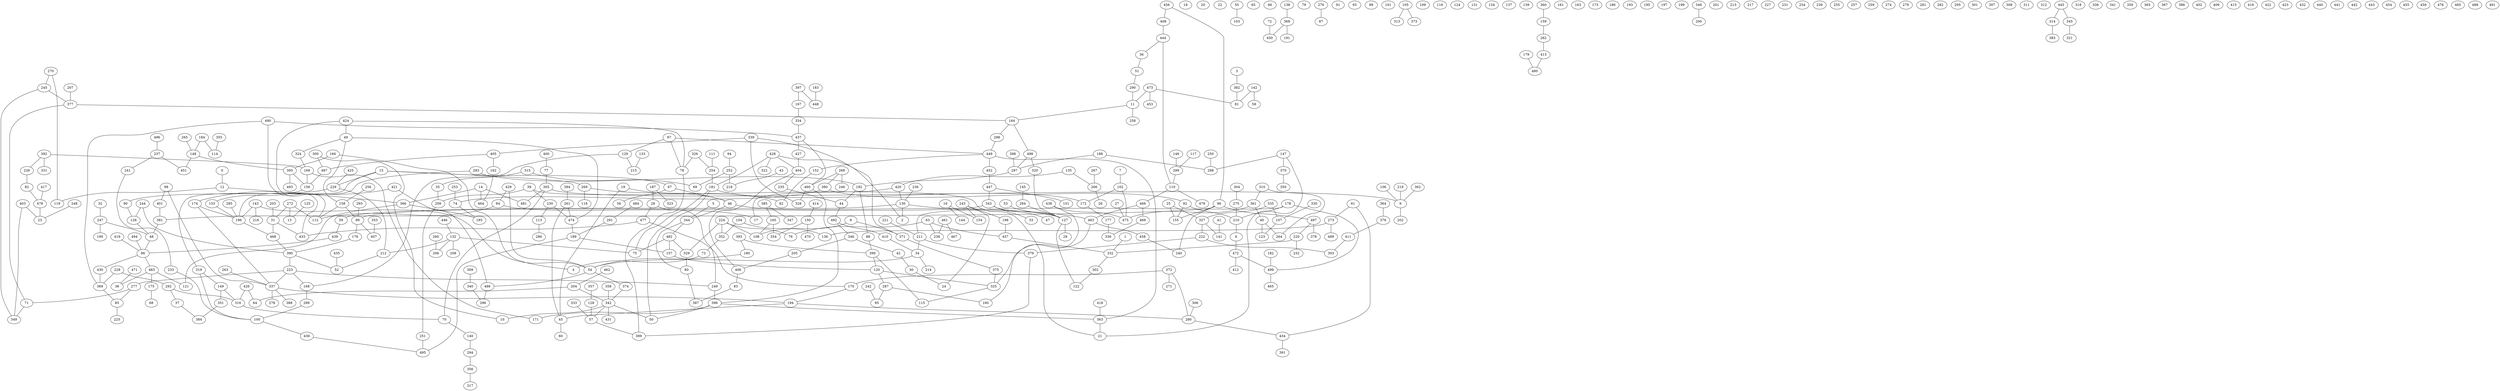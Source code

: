 graph G {
  0;
  1;
  2;
  3;
  4;
  5;
  6;
  7;
  8;
  9;
  10;
  11;
  12;
  13;
  14;
  15;
  16;
  17;
  18;
  19;
  20;
  21;
  22;
  23;
  24;
  25;
  26;
  27;
  28;
  29;
  30;
  31;
  32;
  33;
  34;
  35;
  36;
  37;
  38;
  39;
  40;
  41;
  42;
  43;
  44;
  45;
  46;
  47;
  48;
  49;
  50;
  51;
  52;
  53;
  54;
  55;
  56;
  57;
  58;
  59;
  60;
  61;
  62;
  63;
  64;
  65;
  66;
  67;
  68;
  69;
  70;
  71;
  72;
  73;
  74;
  75;
  76;
  77;
  78;
  79;
  80;
  81;
  82;
  83;
  84;
  85;
  86;
  87;
  88;
  89;
  90;
  91;
  92;
  93;
  94;
  95;
  96;
  97;
  98;
  99;
  100;
  101;
  102;
  103;
  104;
  105;
  106;
  107;
  108;
  109;
  110;
  111;
  112;
  113;
  114;
  115;
  116;
  117;
  118;
  119;
  120;
  121;
  122;
  123;
  124;
  125;
  126;
  127;
  128;
  129;
  130;
  131;
  132;
  133;
  134;
  135;
  136;
  137;
  138;
  139;
  140;
  141;
  142;
  143;
  144;
  145;
  146;
  147;
  148;
  149;
  150;
  151;
  152;
  153;
  154;
  155;
  156;
  157;
  158;
  159;
  160;
  161;
  162;
  163;
  164;
  165;
  166;
  167;
  168;
  169;
  170;
  171;
  172;
  173;
  174;
  175;
  176;
  177;
  178;
  179;
  180;
  181;
  182;
  183;
  184;
  185;
  186;
  187;
  188;
  189;
  190;
  191;
  192;
  193;
  194;
  195;
  196;
  197;
  198;
  199;
  200;
  201;
  202;
  203;
  204;
  205;
  206;
  207;
  208;
  209;
  210;
  211;
  212;
  213;
  214;
  215;
  216;
  217;
  218;
  219;
  220;
  221;
  222;
  223;
  224;
  225;
  226;
  227;
  228;
  229;
  230;
  231;
  232;
  233;
  234;
  235;
  236;
  237;
  238;
  239;
  240;
  241;
  242;
  243;
  244;
  245;
  246;
  247;
  248;
  249;
  250;
  251;
  252;
  253;
  254;
  255;
  256;
  257;
  258;
  259;
  260;
  261;
  262;
  263;
  264;
  265;
  266;
  267;
  268;
  269;
  270;
  271;
  272;
  273;
  274;
  275;
  276;
  277;
  278;
  279;
  280;
  281;
  282;
  283;
  284;
  285;
  286;
  287;
  288;
  289;
  290;
  291;
  292;
  293;
  294;
  295;
  296;
  297;
  298;
  299;
  300;
  301;
  302;
  303;
  304;
  305;
  306;
  307;
  308;
  309;
  310;
  311;
  312;
  313;
  314;
  315;
  316;
  317;
  318;
  319;
  320;
  321;
  322;
  323;
  324;
  325;
  326;
  327;
  328;
  329;
  330;
  331;
  332;
  333;
  334;
  335;
  336;
  337;
  338;
  339;
  340;
  341;
  342;
  343;
  344;
  345;
  346;
  347;
  348;
  349;
  350;
  351;
  352;
  353;
  354;
  355;
  356;
  357;
  358;
  359;
  360;
  361;
  362;
  363;
  364;
  365;
  366;
  367;
  368;
  369;
  370;
  371;
  372;
  373;
  374;
  375;
  376;
  377;
  378;
  379;
  380;
  381;
  382;
  383;
  384;
  385;
  386;
  387;
  388;
  389;
  390;
  391;
  392;
  393;
  394;
  395;
  396;
  397;
  398;
  399;
  400;
  401;
  402;
  403;
  404;
  405;
  406;
  407;
  408;
  409;
  410;
  411;
  412;
  413;
  414;
  415;
  416;
  417;
  418;
  419;
  420;
  421;
  422;
  423;
  424;
  425;
  426;
  427;
  428;
  429;
  430;
  431;
  432;
  433;
  434;
  435;
  436;
  437;
  438;
  439;
  440;
  441;
  442;
  443;
  444;
  445;
  446;
  447;
  448;
  449;
  450;
  451;
  452;
  453;
  454;
  455;
  456;
  457;
  458;
  459;
  460;
  461;
  462;
  463;
  464;
  465;
  466;
  467;
  468;
  469;
  470;
  471;
  472;
  473;
  474;
  475;
  476;
  477;
  478;
  479;
  480;
  481;
  482;
  483;
  484;
  485;
  486;
  487;
  488;
  489;
  490;
  491;
  492;
  493;
  494;
  495;
  496;
  497;
  498;
  499;
   315 -- 35;
   352 -- 73;
   463 -- 458;
   472 -- 412;
   233 -- 100;
   297 -- 192;
   43 -- 218;
   405 -- 487;
   117 -- 299;
   176 -- 390;
   429 -- 54;
   37 -- 384;
   372 -- 271;
   128 -- 57;
   132 -- 208;
   447 -- 343;
   9 -- 202;
   179 -- 480;
   77 -- 305;
   212 -- 52;
   211 -- 379;
   249 -- 396;
   59 -- 439;
   410 -- 34;
   110 -- 479;
   54 -- 486;
   253 -- 74;
   80 -- 387;
   132 -- 206;
   408 -- 444;
   425 -- 229;
   51 -- 290;
   272 -- 31;
   273 -- 136;
   16 -- 144;
   417 -- 478;
   446 -- 132;
   71 -- 349;
   421 -- 174;
   130 -- 59;
   174 -- 337;
   188 -- 297;
   133 -- 215;
   248 -- 23;
   306 -- 280;
   263 -- 337;
   368 -- 450;
   346 -- 42;
   243 -- 24;
   223 -- 249;
   265 -- 148;
   272 -- 112;
   229 -- 212;
   342 -- 10;
   498 -- 297;
   138 -- 368;
   404 -- 406;
   130 -- 2;
   284 -- 127;
   39 -- 209;
   366 -- 185;
   363 -- 21;
   150 -- 354;
   486 -- 296;
   461 -- 238;
   269 -- 62;
   268 -- 380;
   40 -- 123;
   28 -- 249;
   169 -- 171;
   340 -- 296;
   364 -- 376;
   237 -- 451;
   98 -- 337;
   159 -- 262;
   92 -- 210;
   27 -- 475;
   147 -- 21;
   16 -- 154;
   414 -- 150;
   78 -- 389;
   237 -- 241;
   335 -- 327;
   158 -- 89;
   221 -- 211;
   494 -- 86;
   32 -- 247;
   96 -- 155;
   243 -- 154;
   372 -- 170;
   285 -- 196;
   399 -- 115;
   11 -- 258;
   294 -- 356;
   85 -- 225;
   230 -- 113;
   324 -- 169;
   220 -- 232;
   34 -- 214;
   269 -- 118;
   339 -- 371;
   424 -- 78;
   379 -- 389;
   399 -- 120;
   243 -- 198;
   404 -- 235;
   183 -- 448;
   220 -- 332;
   326 -- 78;
   277 -- 71;
   174 -- 196;
   280 -- 434;
   96 -- 497;
   375 -- 325;
   42 -- 30;
   361 -- 475;
   153 -- 196;
   104 -- 352;
   300 -- 487;
   353 -- 407;
   283 -- 196;
   372 -- 280;
   31 -- 468;
   14 -- 366;
   411 -- 303;
   194 -- 280;
   469 -- 336;
   164 -- 498;
   89 -- 176;
   187 -- 28;
   61 -- 273;
   374 -- 342;
   319 -- 149;
   456 -- 408;
   368 -- 191;
   287 -- 95;
   406 -- 83;
   252 -- 218;
   499 -- 465;
   235 -- 44;
   25 -- 327;
   166 -- 4;
   382 -- 81;
   497 -- 220;
   96 -- 240;
   356 -- 317;
   270 -- 119;
   96 -- 381;
   444 -- 110;
   15 -- 67;
   207 -- 377;
   127 -- 122;
   421 -- 486;
   6 -- 472;
   462 -- 204;
   262 -- 413;
   380 -- 92;
   94 -- 252;
   267 -- 266;
   314 -- 383;
   204 -- 342;
   370 -- 350;
   266 -- 26;
   424 -- 112;
   496 -- 237;
   228 -- 369;
   252 -- 69;
   381 -- 48;
   145 -- 284;
   405 -- 162;
   245 -- 377;
   86 -- 430;
   390 -- 223;
   342 -- 50;
   244 -- 126;
   427 -- 404;
   169 -- 156;
   72 -- 450;
   343 -- 47;
   460 -- 328;
   251 -- 495;
   319 -- 100;
   339 -- 405;
   129 -- 168;
   86 -- 483;
   11 -- 164;
   371 -- 375;
   351 -- 384;
   310 -- 264;
   150 -- 470;
   335 -- 107;
   293 -- 89;
   428 -- 181;
   97 -- 449;
   98 -- 401;
   268 -- 246;
   142 -- 81;
   471 -- 38;
   342 -- 431;
   188 -- 288;
   15 -- 229;
   102 -- 172;
   348 -- 200;
   149 -- 316;
   398 -- 297;
   189 -- 157;
   182 -- 499;
   61 -- 434;
   490 -- 433;
   209 -- 251;
   403 -- 349;
   152 -- 62;
   460 -- 396;
   482 -- 329;
   305 -- 481;
   143 -- 216;
   107 -- 123;
   363 -- 449;
   242 -- 95;
   358 -- 342;
   261 -- 45;
   483 -- 38;
   247 -- 190;
   357 -- 128;
   219 -- 9;
   498 -- 320;
   175 -- 68;
   222 -- 379;
   466 -- 469;
   230 -- 474;
   385 -- 347;
   100 -- 436;
   400 -- 77;
   39 -- 230;
   172 -- 177;
   482 -- 157;
   129 -- 215;
   44 -- 492;
   403 -- 23;
   162 -- 464;
   456 -- 96;
   315 -- 69;
   457 -- 332;
   19 -- 46;
   222 -- 303;
   468 -- 390;
   149 -- 351;
   164 -- 298;
   437 -- 460;
   277 -- 85;
   439 -- 86;
   241 -- 233;
   316 -- 70;
   447 -- 151;
   329 -- 80;
   104 -- 136;
   483 -- 175;
   111 -- 254;
   3 -- 382;
   14 -- 481;
   428 -- 404;
   178 -- 211;
   63 -- 457;
   34 -- 54;
   226 -- 82;
   165 -- 108;
   89 -- 407;
   127 -- 29;
   244 -- 390;
   15 -- 269;
   458 -- 240;
   438 -- 475;
   142 -- 58;
   8 -- 371;
   497 -- 378;
   482 -- 75;
   349 -- 245;
   477 -- 170;
   334 -- 437;
   210 -- 6;
   305 -- 9;
   473 -- 81;
   396 -- 363;
   484 -- 291;
   337 -- 388;
   291 -- 189;
   106 -- 9;
   1 -- 332;
   461 -- 467;
   360 -- 159;
   429 -- 84;
   7 -- 102;
   256 -- 158;
   236 -- 130;
   84 -- 17;
   224 -- 352;
   181 -- 172;
   430 -- 369;
   46 -- 344;
   292 -- 37;
   377 -- 164;
   36 -- 51;
   302 -- 122;
   272 -- 13;
   224 -- 76;
   157 -- 120;
   436 -- 495;
   337 -- 278;
   67 -- 56;
   304 -- 275;
   333 -- 57;
   73 -- 4;
   147 -- 288;
   178 -- 210;
   343 -- 33;
   326 -- 254;
   390 -- 52;
   211 -- 34;
   166 -- 395;
   260 -- 206;
   5 -- 344;
   14 -- 464;
   366 -- 121;
   396 -- 171;
   30 -- 24;
   180 -- 54;
   135 -- 266;
   393 -- 180;
   254 -- 181;
   325 -- 115;
   268 -- 460;
   83 -- 387;
   492 -- 346;
   63 -- 76;
   41 -- 141;
   192 -- 44;
   70 -- 140;
   82 -- 478;
   12 -- 119;
   449 -- 152;
   130 -- 463;
   113 -- 286;
   474 -- 189;
   394 -- 261;
   299 -- 110;
   473 -- 11;
   181 -- 75;
   418 -- 363;
   192 -- 88;
   397 -- 167;
   198 -- 457;
   327 -- 141;
   55 -- 103;
   466 -- 463;
   223 -- 168;
   194 -- 45;
   393 -- 399;
   289 -- 100;
   435 -- 52;
   449 -- 452;
   337 -- 194;
   395 -- 156;
   426 -- 316;
   261 -- 474;
   452 -- 447;
   345 -- 321;
   184 -- 148;
   490 -- 437;
   463 -- 325;
   120 -- 287;
   445 -- 345;
   492 -- 410;
   187 -- 323;
   165 -- 354;
   46 -- 127;
   143 -- 196;
   168 -- 289;
   135 -- 420;
   283 -- 192;
   49 -- 474;
   90 -- 126;
   247 -- 48;
   424 -- 49;
   444 -- 36;
   105 -- 313;
   223 -- 277;
   428 -- 2;
   143 -- 54;
   483 -- 121;
   97 -- 129;
   181 -- 50;
   31 -- 433;
   376 -- 411;
   177 -- 336;
   229 -- 90;
   401 -- 381;
   88 -- 399;
   276 -- 87;
   28 -- 477;
   80 -- 344;
   298 -- 449;
   45 -- 60;
   380 -- 74;
   309 -- 340;
   413 -- 480;
   146 -- 299;
   84 -- 112;
   203 -- 31;
   330 -- 107;
   39 -- 21;
   120 -- 325;
   419 -- 86;
   428 -- 322;
   158 -- 112;
   15 -- 319;
   300 -- 10;
   148 -- 451;
   392 -- 169;
   54 -- 374;
   25 -- 155;
   344 -- 482;
   204 -- 64;
   342 -- 57;
   377 -- 71;
   67 -- 46;
   395 -- 493;
   132 -- 212;
   105 -- 373;
   196 -- 468;
   12 -- 366;
   97 -- 78;
   92 -- 155;
   63 -- 238;
   49 -- 324;
   273 -- 489;
   362 -- 9;
   48 -- 86;
   292 -- 316;
   327 -- 222;
   426 -- 64;
   53 -- 127;
   392 -- 331;
   0 -- 12;
   49 -- 158;
   385 -- 165;
   420 -- 17;
   189 -- 495;
   224 -- 108;
   132 -- 75;
   445 -- 314;
   140 -- 294;
   369 -- 85;
   477 -- 433;
   396 -- 50;
   57 -- 389;
   126 -- 48;
   125 -- 13;
   40 -- 264;
   270 -- 245;
   343 -- 89;
   250 -- 288;
   310 -- 361;
   110 -- 466;
   320 -- 127;
   223 -- 337;
   148 -- 395;
   205 -- 406;
   339 -- 328;
   178 -- 499;
   392 -- 226;
   473 -- 453;
   35 -- 209;
   332 -- 302;
   19 -- 45;
   305 -- 70;
   472 -- 499;
   487 -- 156;
   434 -- 391;
   290 -- 11;
   8 -- 108;
   437 -- 427;
   147 -- 370;
   228 -- 292;
   490 -- 369;
   420 -- 130;
   275 -- 210;
   287 -- 160;
   156 -- 153;
   346 -- 205;
   167 -- 334;
   184 -- 114;
   224 -- 329;
   361 -- 40;
   102 -- 475;
   170 -- 194;
   74 -- 185;
   355 -- 114;
   478 -- 23;
   397 -- 448;
   438 -- 160;
}
